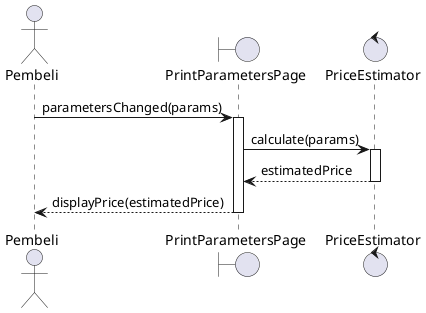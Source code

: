 @startuml
actor Pembeli
boundary PrintParametersPage
control PriceEstimator

Pembeli -> PrintParametersPage : parametersChanged(params)
activate PrintParametersPage
PrintParametersPage -> PriceEstimator : calculate(params)
activate PriceEstimator
PriceEstimator --> PrintParametersPage : estimatedPrice
deactivate PriceEstimator
PrintParametersPage --> Pembeli : displayPrice(estimatedPrice)
deactivate PrintParametersPage
@enduml